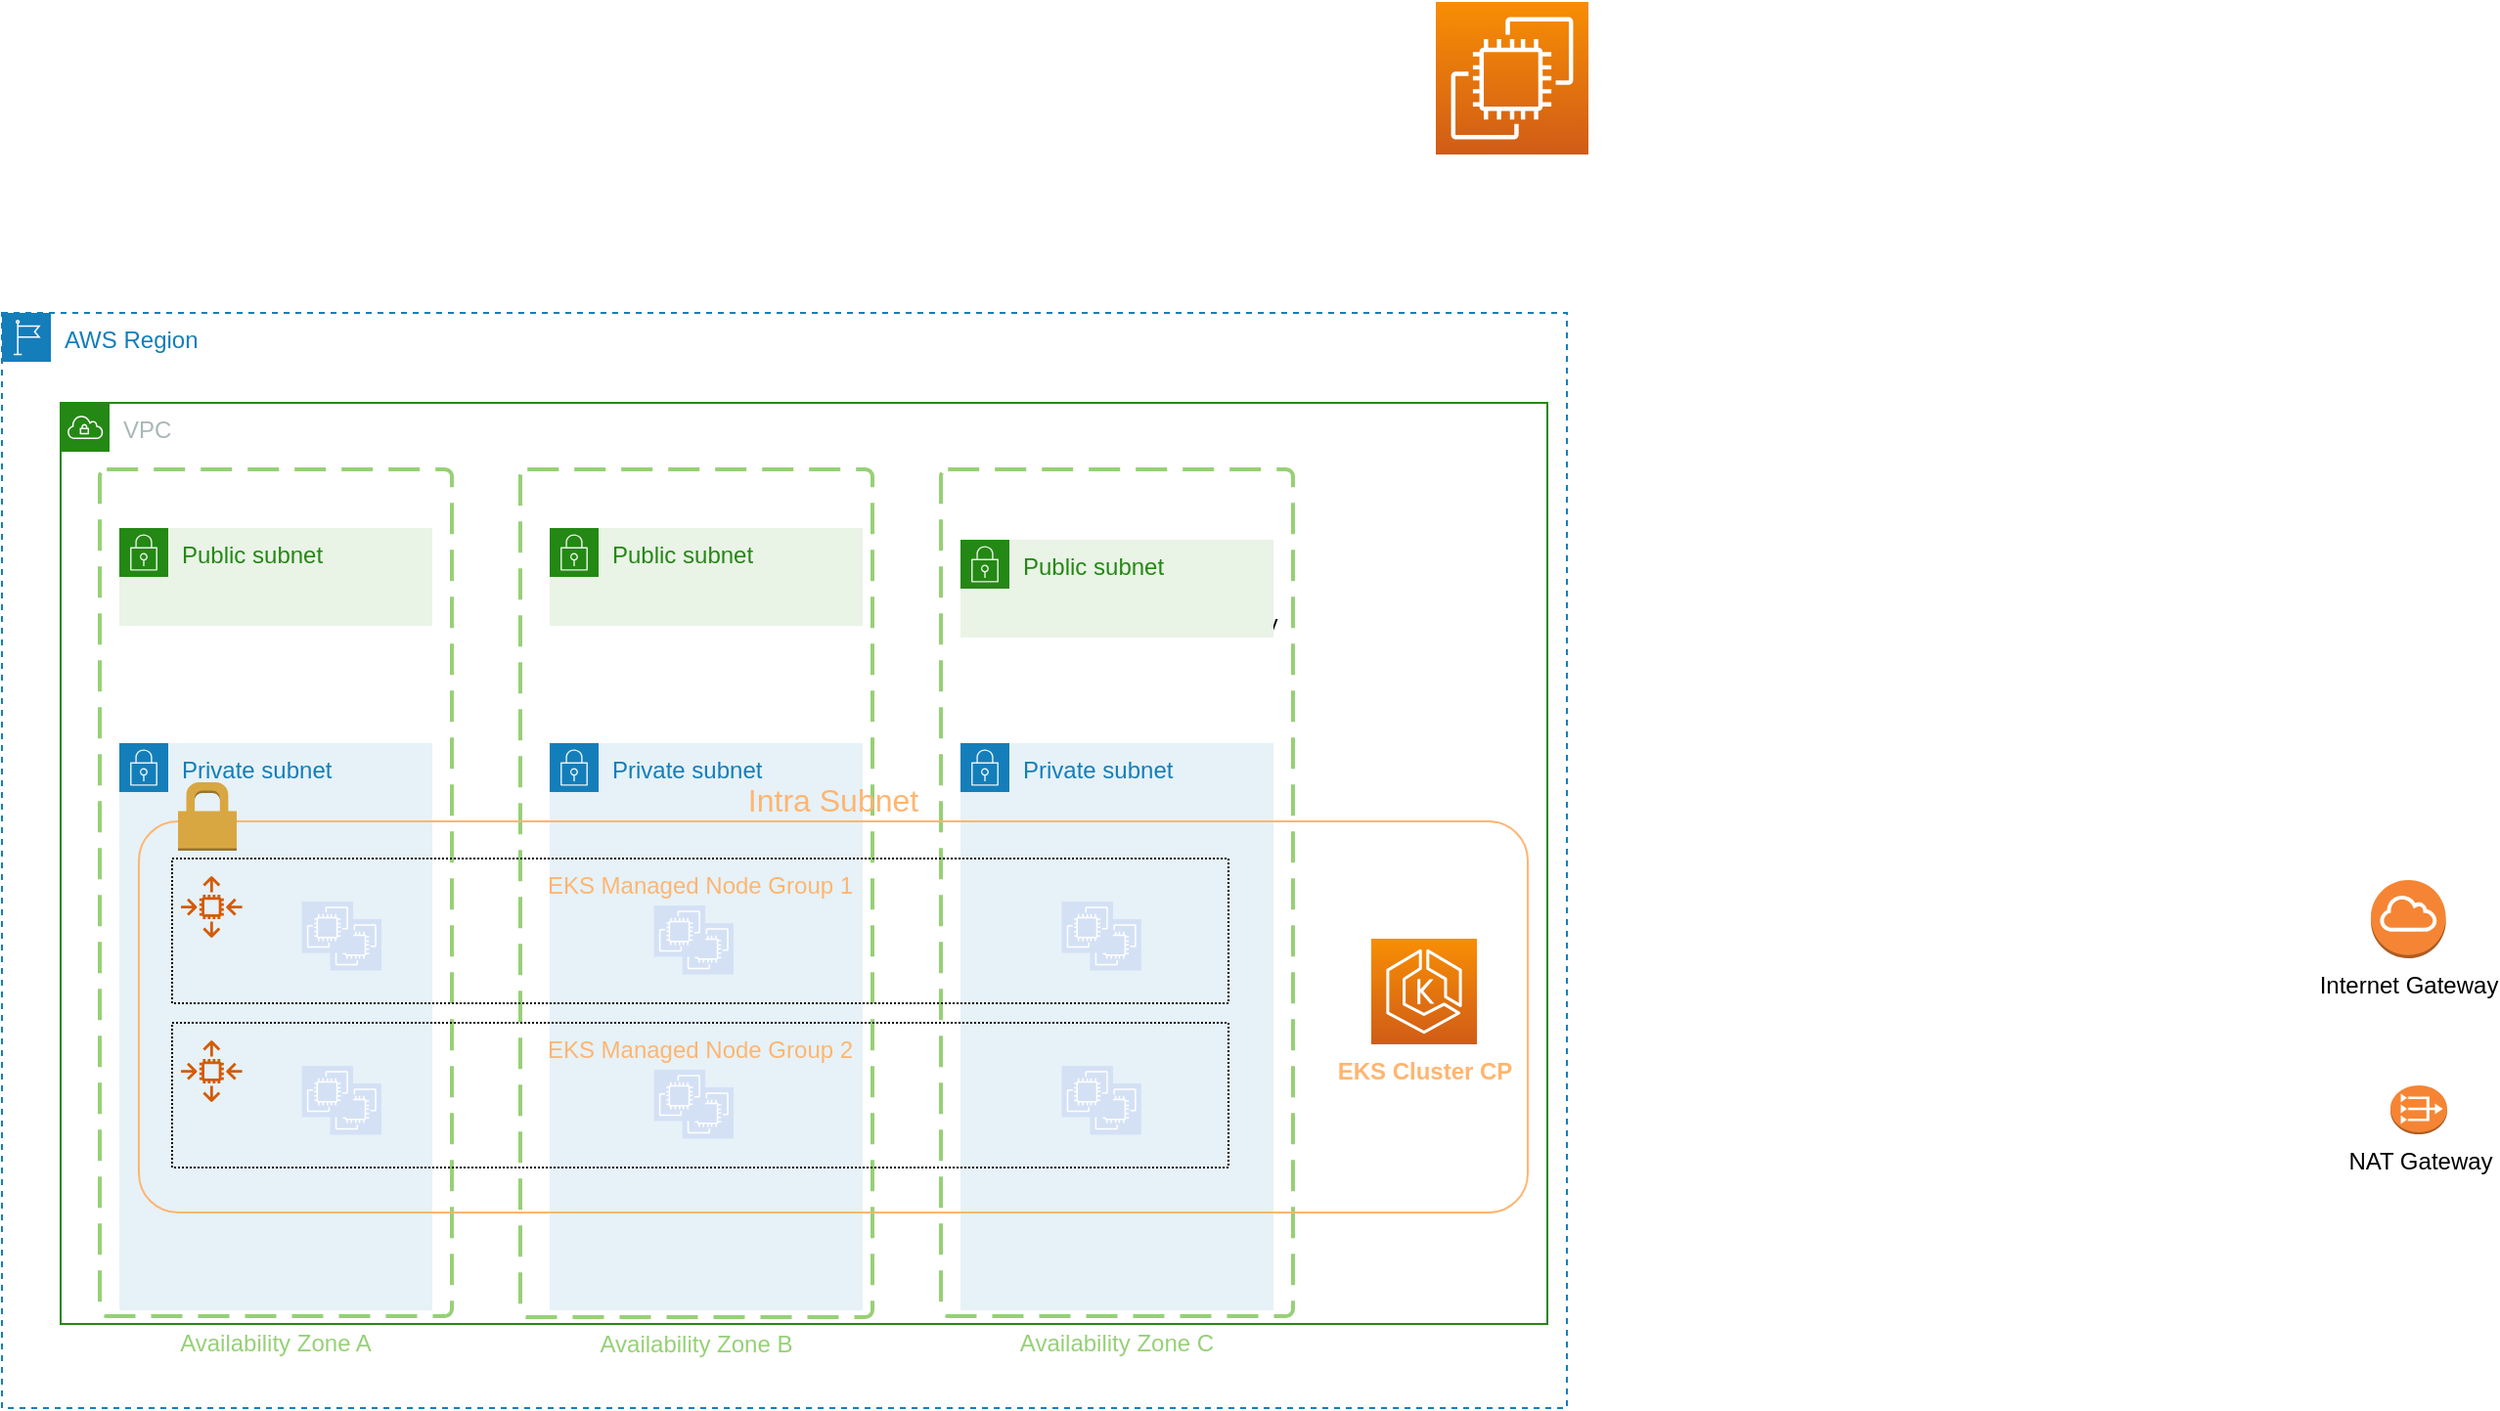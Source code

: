 <mxfile version="21.6.8" type="device">
  <diagram name="Page-1" id="wPoXULx8B1U262dB4w8L">
    <mxGraphModel dx="1026" dy="793" grid="1" gridSize="10" guides="1" tooltips="1" connect="1" arrows="1" fold="1" page="1" pageScale="1" pageWidth="827" pageHeight="1169" math="0" shadow="0">
      <root>
        <mxCell id="0" />
        <mxCell id="1" value="AWS" parent="0" />
        <mxCell id="4SmOJsOpi0GM_USf-FZz-3" value="Availability Zone A" style="rounded=1;arcSize=2;dashed=1;strokeColor=#97D077;fillColor=none;gradientColor=none;dashPattern=8 4;strokeWidth=2;labelPosition=center;verticalLabelPosition=bottom;align=center;verticalAlign=top;fontColor=#97D077;movable=1;resizable=1;rotatable=1;deletable=1;editable=1;locked=0;connectable=1;" parent="1" vertex="1">
          <mxGeometry x="60" y="280" width="180" height="433" as="geometry" />
        </mxCell>
        <mxCell id="4SmOJsOpi0GM_USf-FZz-29" value="" style="edgeStyle=orthogonalEdgeStyle;rounded=0;orthogonalLoop=1;jettySize=auto;html=1;" parent="1" edge="1">
          <mxGeometry relative="1" as="geometry">
            <mxPoint x="210" y="586" as="sourcePoint" />
          </mxGeometry>
        </mxCell>
        <mxCell id="4SmOJsOpi0GM_USf-FZz-2" value="AWS Region" style="points=[[0,0],[0.25,0],[0.5,0],[0.75,0],[1,0],[1,0.25],[1,0.5],[1,0.75],[1,1],[0.75,1],[0.5,1],[0.25,1],[0,1],[0,0.75],[0,0.5],[0,0.25]];outlineConnect=0;gradientColor=none;html=1;whiteSpace=wrap;fontSize=12;fontStyle=0;container=0;pointerEvents=0;collapsible=0;recursiveResize=0;shape=mxgraph.aws4.group;grIcon=mxgraph.aws4.group_region;strokeColor=#147EBA;fillColor=none;verticalAlign=top;align=left;spacingLeft=30;fontColor=#147EBA;dashed=1;" parent="1" vertex="1">
          <mxGeometry x="10" y="200" width="800" height="560" as="geometry" />
        </mxCell>
        <mxCell id="wzN_DMgR0fr9IxpITt3J-39" style="edgeStyle=none;curved=1;rounded=0;orthogonalLoop=1;jettySize=auto;html=1;exitX=1;exitY=0.5;exitDx=0;exitDy=0;fontSize=12;startSize=8;endSize=8;movable=0;resizable=0;rotatable=0;deletable=0;editable=0;locked=1;connectable=0;" edge="1" parent="1" source="4SmOJsOpi0GM_USf-FZz-3" target="4SmOJsOpi0GM_USf-FZz-3">
          <mxGeometry relative="1" as="geometry" />
        </mxCell>
        <mxCell id="wzN_DMgR0fr9IxpITt3J-40" value="Availability Zone C" style="rounded=1;arcSize=2;dashed=1;strokeColor=#97D077;fillColor=none;gradientColor=none;dashPattern=8 4;strokeWidth=2;labelPosition=center;verticalLabelPosition=bottom;align=center;verticalAlign=top;fontColor=#97D077;movable=1;resizable=1;rotatable=1;deletable=1;editable=1;locked=0;connectable=1;" vertex="1" parent="1">
          <mxGeometry x="490" y="280" width="180" height="433" as="geometry" />
        </mxCell>
        <mxCell id="wzN_DMgR0fr9IxpITt3J-41" value="Availability Zone B" style="rounded=1;arcSize=2;dashed=1;strokeColor=#97D077;fillColor=none;gradientColor=none;dashPattern=8 4;strokeWidth=2;labelPosition=center;verticalLabelPosition=bottom;align=center;verticalAlign=top;fontColor=#97D077;movable=1;resizable=1;rotatable=1;deletable=1;editable=1;locked=0;connectable=1;" vertex="1" parent="1">
          <mxGeometry x="275" y="280" width="180" height="433.5" as="geometry" />
        </mxCell>
        <mxCell id="wzN_DMgR0fr9IxpITt3J-86" value="NAT Gateway" style="outlineConnect=0;dashed=0;verticalLabelPosition=bottom;verticalAlign=top;align=center;html=1;shape=mxgraph.aws3.vpc_nat_gateway;fillColor=#F58534;gradientColor=none;" vertex="1" parent="1">
          <mxGeometry x="1231" y="595" width="29" height="25" as="geometry" />
        </mxCell>
        <mxCell id="wzN_DMgR0fr9IxpITt3J-87" value="" style="sketch=0;points=[[0,0,0],[0.25,0,0],[0.5,0,0],[0.75,0,0],[1,0,0],[0,1,0],[0.25,1,0],[0.5,1,0],[0.75,1,0],[1,1,0],[0,0.25,0],[0,0.5,0],[0,0.75,0],[1,0.25,0],[1,0.5,0],[1,0.75,0]];outlineConnect=0;fontColor=#232F3E;gradientColor=#F78E04;gradientDirection=north;fillColor=#D05C17;strokeColor=#ffffff;dashed=0;verticalLabelPosition=bottom;verticalAlign=top;align=center;html=1;fontSize=12;fontStyle=0;aspect=fixed;shape=mxgraph.aws4.resourceIcon;resIcon=mxgraph.aws4.ec2;" vertex="1" parent="1">
          <mxGeometry x="743" y="41" width="78" height="78" as="geometry" />
        </mxCell>
        <mxCell id="4SmOJsOpi0GM_USf-FZz-65" value="VPC" parent="0" />
        <mxCell id="4SmOJsOpi0GM_USf-FZz-8" value="Private subnet" style="points=[[0,0],[0.25,0],[0.5,0],[0.75,0],[1,0],[1,0.25],[1,0.5],[1,0.75],[1,1],[0.75,1],[0.5,1],[0.25,1],[0,1],[0,0.75],[0,0.5],[0,0.25]];outlineConnect=0;gradientColor=none;html=1;whiteSpace=wrap;fontSize=12;fontStyle=0;container=1;pointerEvents=0;collapsible=0;recursiveResize=0;shape=mxgraph.aws4.group;grIcon=mxgraph.aws4.group_security_group;grStroke=0;strokeColor=#147EBA;fillColor=#E6F2F8;verticalAlign=top;align=left;spacingLeft=30;fontColor=#147EBA;dashed=0;" parent="4SmOJsOpi0GM_USf-FZz-65" vertex="1">
          <mxGeometry x="70" y="420" width="160" height="290" as="geometry" />
        </mxCell>
        <mxCell id="4SmOJsOpi0GM_USf-FZz-14" value="NAT Gateway" style="outlineConnect=0;dashed=0;verticalLabelPosition=bottom;verticalAlign=top;align=center;html=1;shape=mxgraph.aws3.vpc_nat_gateway;fillColor=#F58534;gradientColor=none;" parent="4SmOJsOpi0GM_USf-FZz-65" vertex="1">
          <mxGeometry x="610" y="320" width="29" height="25" as="geometry" />
        </mxCell>
        <mxCell id="4SmOJsOpi0GM_USf-FZz-5" value="VPC" style="points=[[0,0],[0.25,0],[0.5,0],[0.75,0],[1,0],[1,0.25],[1,0.5],[1,0.75],[1,1],[0.75,1],[0.5,1],[0.25,1],[0,1],[0,0.75],[0,0.5],[0,0.25]];outlineConnect=0;gradientColor=none;html=1;whiteSpace=wrap;fontSize=12;fontStyle=0;container=1;pointerEvents=0;collapsible=0;recursiveResize=0;shape=mxgraph.aws4.group;grIcon=mxgraph.aws4.group_vpc;strokeColor=#248814;fillColor=none;verticalAlign=top;align=left;spacingLeft=30;fontColor=#AAB7B8;dashed=0;" parent="4SmOJsOpi0GM_USf-FZz-65" vertex="1">
          <mxGeometry x="40" y="246" width="760" height="471" as="geometry" />
        </mxCell>
        <mxCell id="wzN_DMgR0fr9IxpITt3J-80" value="Public subnet" style="points=[[0,0],[0.25,0],[0.5,0],[0.75,0],[1,0],[1,0.25],[1,0.5],[1,0.75],[1,1],[0.75,1],[0.5,1],[0.25,1],[0,1],[0,0.75],[0,0.5],[0,0.25]];outlineConnect=0;gradientColor=none;html=1;whiteSpace=wrap;fontSize=12;fontStyle=0;container=1;pointerEvents=0;collapsible=0;recursiveResize=0;shape=mxgraph.aws4.group;grIcon=mxgraph.aws4.group_security_group;grStroke=0;strokeColor=#248814;fillColor=#E9F3E6;verticalAlign=top;align=left;spacingLeft=30;fontColor=#248814;dashed=0;" vertex="1" parent="4SmOJsOpi0GM_USf-FZz-5">
          <mxGeometry x="460" y="70" width="160" height="50" as="geometry" />
        </mxCell>
        <mxCell id="4SmOJsOpi0GM_USf-FZz-6" value="Internet Gateway" style="outlineConnect=0;dashed=0;verticalLabelPosition=bottom;verticalAlign=top;align=center;html=1;shape=mxgraph.aws3.internet_gateway;fillColor=#F58534;gradientColor=none;" parent="4SmOJsOpi0GM_USf-FZz-65" vertex="1">
          <mxGeometry x="1221" y="490" width="38.33" height="40" as="geometry" />
        </mxCell>
        <mxCell id="wzN_DMgR0fr9IxpITt3J-79" value="Private subnet" style="points=[[0,0],[0.25,0],[0.5,0],[0.75,0],[1,0],[1,0.25],[1,0.5],[1,0.75],[1,1],[0.75,1],[0.5,1],[0.25,1],[0,1],[0,0.75],[0,0.5],[0,0.25]];outlineConnect=0;gradientColor=none;html=1;whiteSpace=wrap;fontSize=12;fontStyle=0;container=1;pointerEvents=0;collapsible=0;recursiveResize=0;shape=mxgraph.aws4.group;grIcon=mxgraph.aws4.group_security_group;grStroke=0;strokeColor=#147EBA;fillColor=#E6F2F8;verticalAlign=top;align=left;spacingLeft=30;fontColor=#147EBA;dashed=0;" vertex="1" parent="4SmOJsOpi0GM_USf-FZz-65">
          <mxGeometry x="500" y="420" width="160" height="290" as="geometry" />
        </mxCell>
        <mxCell id="wzN_DMgR0fr9IxpITt3J-77" value="Private subnet" style="points=[[0,0],[0.25,0],[0.5,0],[0.75,0],[1,0],[1,0.25],[1,0.5],[1,0.75],[1,1],[0.75,1],[0.5,1],[0.25,1],[0,1],[0,0.75],[0,0.5],[0,0.25]];outlineConnect=0;gradientColor=none;html=1;whiteSpace=wrap;fontSize=12;fontStyle=0;container=1;pointerEvents=0;collapsible=0;recursiveResize=0;shape=mxgraph.aws4.group;grIcon=mxgraph.aws4.group_security_group;grStroke=0;strokeColor=#147EBA;fillColor=#E6F2F8;verticalAlign=top;align=left;spacingLeft=30;fontColor=#147EBA;dashed=0;" vertex="1" parent="4SmOJsOpi0GM_USf-FZz-65">
          <mxGeometry x="290" y="420" width="160" height="290" as="geometry" />
        </mxCell>
        <mxCell id="wzN_DMgR0fr9IxpITt3J-78" value="Public subnet" style="points=[[0,0],[0.25,0],[0.5,0],[0.75,0],[1,0],[1,0.25],[1,0.5],[1,0.75],[1,1],[0.75,1],[0.5,1],[0.25,1],[0,1],[0,0.75],[0,0.5],[0,0.25]];outlineConnect=0;gradientColor=none;html=1;whiteSpace=wrap;fontSize=12;fontStyle=0;container=1;pointerEvents=0;collapsible=0;recursiveResize=0;shape=mxgraph.aws4.group;grIcon=mxgraph.aws4.group_security_group;grStroke=0;strokeColor=#248814;fillColor=#E9F3E6;verticalAlign=top;align=left;spacingLeft=30;fontColor=#248814;dashed=0;" vertex="1" parent="4SmOJsOpi0GM_USf-FZz-65">
          <mxGeometry x="290" y="310" width="160" height="50" as="geometry" />
        </mxCell>
        <mxCell id="wzN_DMgR0fr9IxpITt3J-82" value="Public subnet" style="points=[[0,0],[0.25,0],[0.5,0],[0.75,0],[1,0],[1,0.25],[1,0.5],[1,0.75],[1,1],[0.75,1],[0.5,1],[0.25,1],[0,1],[0,0.75],[0,0.5],[0,0.25]];outlineConnect=0;gradientColor=none;html=1;whiteSpace=wrap;fontSize=12;fontStyle=0;container=1;pointerEvents=0;collapsible=0;recursiveResize=0;shape=mxgraph.aws4.group;grIcon=mxgraph.aws4.group_security_group;grStroke=0;strokeColor=#248814;fillColor=#E9F3E6;verticalAlign=top;align=left;spacingLeft=30;fontColor=#248814;dashed=0;" vertex="1" parent="4SmOJsOpi0GM_USf-FZz-65">
          <mxGeometry x="70" y="310" width="160" height="50" as="geometry" />
        </mxCell>
        <mxCell id="wzN_DMgR0fr9IxpITt3J-84" value="Intra Subnet" style="rounded=1;arcSize=10;dashed=0;fillColor=none;gradientColor=none;strokeWidth=1;fontSize=16;verticalAlign=bottom;labelPosition=center;verticalLabelPosition=top;align=center;fontColor=#FFB570;strokeColor=#FFB570;" vertex="1" parent="4SmOJsOpi0GM_USf-FZz-65">
          <mxGeometry x="80" y="460" width="710" height="200" as="geometry" />
        </mxCell>
        <mxCell id="wzN_DMgR0fr9IxpITt3J-85" value="" style="dashed=0;html=1;shape=mxgraph.aws3.permissions;fillColor=#D9A741;gradientColor=none;dashed=0;fontSize=16;" vertex="1" parent="4SmOJsOpi0GM_USf-FZz-65">
          <mxGeometry x="100" y="440" width="30" height="35" as="geometry" />
        </mxCell>
        <mxCell id="4SmOJsOpi0GM_USf-FZz-62" value="EKS" parent="0" />
        <mxCell id="4SmOJsOpi0GM_USf-FZz-15" value="&lt;b&gt;&lt;font color=&quot;#ffb570&quot;&gt;EKS Cluster CP&lt;/font&gt;&lt;/b&gt;" style="sketch=0;points=[[0,0,0],[0.25,0,0],[0.5,0,0],[0.75,0,0],[1,0,0],[0,1,0],[0.25,1,0],[0.5,1,0],[0.75,1,0],[1,1,0],[0,0.25,0],[0,0.5,0],[0,0.75,0],[1,0.25,0],[1,0.5,0],[1,0.75,0]];outlineConnect=0;fontColor=#232F3E;gradientColor=#F78E04;gradientDirection=north;fillColor=#D05C17;strokeColor=#ffffff;dashed=0;verticalLabelPosition=bottom;verticalAlign=top;align=center;html=1;fontSize=12;fontStyle=0;aspect=fixed;shape=mxgraph.aws4.resourceIcon;resIcon=mxgraph.aws4.eks;" parent="4SmOJsOpi0GM_USf-FZz-62" vertex="1">
          <mxGeometry x="709.999" y="520" width="54" height="54" as="geometry" />
        </mxCell>
        <mxCell id="wzN_DMgR0fr9IxpITt3J-63" value="" style="group" vertex="1" connectable="0" parent="4SmOJsOpi0GM_USf-FZz-62">
          <mxGeometry x="97" y="479" width="540" height="89" as="geometry" />
        </mxCell>
        <mxCell id="wzN_DMgR0fr9IxpITt3J-55" value="" style="group" vertex="1" connectable="0" parent="wzN_DMgR0fr9IxpITt3J-63">
          <mxGeometry x="66.317" y="22" width="220.703" height="38.692" as="geometry" />
        </mxCell>
        <mxCell id="wzN_DMgR0fr9IxpITt3J-47" value="" style="group" vertex="1" connectable="0" parent="wzN_DMgR0fr9IxpITt3J-55">
          <mxGeometry x="180" y="2" width="40.703" height="36.692" as="geometry" />
        </mxCell>
        <mxCell id="wzN_DMgR0fr9IxpITt3J-48" value="" style="sketch=0;points=[[0,0,0],[0.25,0,0],[0.5,0,0],[0.75,0,0],[1,0,0],[0,1,0],[0.25,1,0],[0.5,1,0],[0.75,1,0],[1,1,0],[0,0.25,0],[0,0.5,0],[0,0.75,0],[1,0.25,0],[1,0.5,0],[1,0.75,0]];outlineConnect=0;fontColor=#232F3E;gradientColor=#D4E1F5;gradientDirection=north;fillColor=#D4E1F5;strokeColor=#ffffff;dashed=0;verticalLabelPosition=bottom;verticalAlign=top;align=center;html=1;fontSize=12;fontStyle=0;aspect=fixed;shape=mxgraph.aws4.resourceIcon;resIcon=mxgraph.aws4.ec2;" vertex="1" parent="wzN_DMgR0fr9IxpITt3J-47">
          <mxGeometry x="14.468" y="9" width="26.235" height="26.235" as="geometry" />
        </mxCell>
        <mxCell id="wzN_DMgR0fr9IxpITt3J-49" value="" style="sketch=0;points=[[0,0,0],[0.25,0,0],[0.5,0,0],[0.75,0,0],[1,0,0],[0,1,0],[0.25,1,0],[0.5,1,0],[0.75,1,0],[1,1,0],[0,0.25,0],[0,0.5,0],[0,0.75,0],[1,0.25,0],[1,0.5,0],[1,0.75,0]];outlineConnect=0;fontColor=#232F3E;gradientColor=#D4E1F5;gradientDirection=north;fillColor=#D4E1F5;strokeColor=#ffffff;dashed=0;verticalLabelPosition=bottom;verticalAlign=top;align=center;html=1;fontSize=12;fontStyle=0;aspect=fixed;shape=mxgraph.aws4.resourceIcon;resIcon=mxgraph.aws4.ec2;" vertex="1" parent="wzN_DMgR0fr9IxpITt3J-47">
          <mxGeometry width="26.235" height="26.235" as="geometry" />
        </mxCell>
        <mxCell id="wzN_DMgR0fr9IxpITt3J-52" value="" style="group" vertex="1" connectable="0" parent="wzN_DMgR0fr9IxpITt3J-55">
          <mxGeometry width="40.703" height="36.692" as="geometry" />
        </mxCell>
        <mxCell id="wzN_DMgR0fr9IxpITt3J-53" value="" style="sketch=0;points=[[0,0,0],[0.25,0,0],[0.5,0,0],[0.75,0,0],[1,0,0],[0,1,0],[0.25,1,0],[0.5,1,0],[0.75,1,0],[1,1,0],[0,0.25,0],[0,0.5,0],[0,0.75,0],[1,0.25,0],[1,0.5,0],[1,0.75,0]];outlineConnect=0;fontColor=#232F3E;gradientColor=#D4E1F5;gradientDirection=north;fillColor=#D4E1F5;strokeColor=#ffffff;dashed=0;verticalLabelPosition=bottom;verticalAlign=top;align=center;html=1;fontSize=12;fontStyle=0;aspect=fixed;shape=mxgraph.aws4.resourceIcon;resIcon=mxgraph.aws4.ec2;" vertex="1" parent="wzN_DMgR0fr9IxpITt3J-52">
          <mxGeometry x="14.468" y="9" width="26.235" height="26.235" as="geometry" />
        </mxCell>
        <mxCell id="wzN_DMgR0fr9IxpITt3J-54" value="" style="sketch=0;points=[[0,0,0],[0.25,0,0],[0.5,0,0],[0.75,0,0],[1,0,0],[0,1,0],[0.25,1,0],[0.5,1,0],[0.75,1,0],[1,1,0],[0,0.25,0],[0,0.5,0],[0,0.75,0],[1,0.25,0],[1,0.5,0],[1,0.75,0]];outlineConnect=0;fontColor=#232F3E;gradientColor=#D4E1F5;gradientDirection=north;fillColor=#D4E1F5;strokeColor=#ffffff;dashed=0;verticalLabelPosition=bottom;verticalAlign=top;align=center;html=1;fontSize=12;fontStyle=0;aspect=fixed;shape=mxgraph.aws4.resourceIcon;resIcon=mxgraph.aws4.ec2;" vertex="1" parent="wzN_DMgR0fr9IxpITt3J-52">
          <mxGeometry width="26.235" height="26.235" as="geometry" />
        </mxCell>
        <mxCell id="wzN_DMgR0fr9IxpITt3J-43" value="" style="group" vertex="1" connectable="0" parent="wzN_DMgR0fr9IxpITt3J-63">
          <mxGeometry x="454.738" y="22" width="40.703" height="36.692" as="geometry" />
        </mxCell>
        <mxCell id="4SmOJsOpi0GM_USf-FZz-24" value="" style="sketch=0;points=[[0,0,0],[0.25,0,0],[0.5,0,0],[0.75,0,0],[1,0,0],[0,1,0],[0.25,1,0],[0.5,1,0],[0.75,1,0],[1,1,0],[0,0.25,0],[0,0.5,0],[0,0.75,0],[1,0.25,0],[1,0.5,0],[1,0.75,0]];outlineConnect=0;fontColor=#232F3E;gradientColor=#D4E1F5;gradientDirection=north;fillColor=#D4E1F5;strokeColor=#ffffff;dashed=0;verticalLabelPosition=bottom;verticalAlign=top;align=center;html=1;fontSize=12;fontStyle=0;aspect=fixed;shape=mxgraph.aws4.resourceIcon;resIcon=mxgraph.aws4.ec2;" parent="wzN_DMgR0fr9IxpITt3J-43" vertex="1">
          <mxGeometry x="14.468" y="9" width="26.235" height="26.235" as="geometry" />
        </mxCell>
        <mxCell id="4SmOJsOpi0GM_USf-FZz-25" value="" style="sketch=0;points=[[0,0,0],[0.25,0,0],[0.5,0,0],[0.75,0,0],[1,0,0],[0,1,0],[0.25,1,0],[0.5,1,0],[0.75,1,0],[1,1,0],[0,0.25,0],[0,0.5,0],[0,0.75,0],[1,0.25,0],[1,0.5,0],[1,0.75,0]];outlineConnect=0;fontColor=#232F3E;gradientColor=#D4E1F5;gradientDirection=north;fillColor=#D4E1F5;strokeColor=#ffffff;dashed=0;verticalLabelPosition=bottom;verticalAlign=top;align=center;html=1;fontSize=12;fontStyle=0;aspect=fixed;shape=mxgraph.aws4.resourceIcon;resIcon=mxgraph.aws4.ec2;" parent="wzN_DMgR0fr9IxpITt3J-43" vertex="1">
          <mxGeometry width="26.235" height="26.235" as="geometry" />
        </mxCell>
        <mxCell id="wzN_DMgR0fr9IxpITt3J-30" value="" style="sketch=0;outlineConnect=0;fontColor=#232F3E;gradientColor=none;fillColor=#D45B07;strokeColor=none;dashed=0;verticalLabelPosition=bottom;verticalAlign=top;align=center;html=1;fontSize=12;fontStyle=0;aspect=fixed;pointerEvents=1;shape=mxgraph.aws4.auto_scaling2;" vertex="1" parent="wzN_DMgR0fr9IxpITt3J-63">
          <mxGeometry x="4.427" y="9" width="31.482" height="31.482" as="geometry" />
        </mxCell>
        <mxCell id="wzN_DMgR0fr9IxpITt3J-26" value="EKS Managed Node Group 1" style="group;strokeColor=default;dashed=1;dashPattern=1 1;container=0;fontColor=#FFB570;" vertex="1" connectable="0" parent="wzN_DMgR0fr9IxpITt3J-63">
          <mxGeometry width="540" height="74" as="geometry" />
        </mxCell>
        <mxCell id="wzN_DMgR0fr9IxpITt3J-64" value="" style="group" vertex="1" connectable="0" parent="4SmOJsOpi0GM_USf-FZz-62">
          <mxGeometry x="97" y="563" width="540" height="74" as="geometry" />
        </mxCell>
        <mxCell id="wzN_DMgR0fr9IxpITt3J-65" value="" style="group" vertex="1" connectable="0" parent="wzN_DMgR0fr9IxpITt3J-64">
          <mxGeometry x="66.317" y="22" width="220.703" height="38.692" as="geometry" />
        </mxCell>
        <mxCell id="wzN_DMgR0fr9IxpITt3J-66" value="" style="group" vertex="1" connectable="0" parent="wzN_DMgR0fr9IxpITt3J-65">
          <mxGeometry x="180" y="2" width="40.703" height="36.692" as="geometry" />
        </mxCell>
        <mxCell id="wzN_DMgR0fr9IxpITt3J-67" value="" style="sketch=0;points=[[0,0,0],[0.25,0,0],[0.5,0,0],[0.75,0,0],[1,0,0],[0,1,0],[0.25,1,0],[0.5,1,0],[0.75,1,0],[1,1,0],[0,0.25,0],[0,0.5,0],[0,0.75,0],[1,0.25,0],[1,0.5,0],[1,0.75,0]];outlineConnect=0;fontColor=#232F3E;gradientColor=#D4E1F5;gradientDirection=north;fillColor=#D4E1F5;strokeColor=#ffffff;dashed=0;verticalLabelPosition=bottom;verticalAlign=top;align=center;html=1;fontSize=12;fontStyle=0;aspect=fixed;shape=mxgraph.aws4.resourceIcon;resIcon=mxgraph.aws4.ec2;" vertex="1" parent="wzN_DMgR0fr9IxpITt3J-66">
          <mxGeometry x="14.468" y="9" width="26.235" height="26.235" as="geometry" />
        </mxCell>
        <mxCell id="wzN_DMgR0fr9IxpITt3J-68" value="" style="sketch=0;points=[[0,0,0],[0.25,0,0],[0.5,0,0],[0.75,0,0],[1,0,0],[0,1,0],[0.25,1,0],[0.5,1,0],[0.75,1,0],[1,1,0],[0,0.25,0],[0,0.5,0],[0,0.75,0],[1,0.25,0],[1,0.5,0],[1,0.75,0]];outlineConnect=0;fontColor=#232F3E;gradientColor=#D4E1F5;gradientDirection=north;fillColor=#D4E1F5;strokeColor=#ffffff;dashed=0;verticalLabelPosition=bottom;verticalAlign=top;align=center;html=1;fontSize=12;fontStyle=0;aspect=fixed;shape=mxgraph.aws4.resourceIcon;resIcon=mxgraph.aws4.ec2;" vertex="1" parent="wzN_DMgR0fr9IxpITt3J-66">
          <mxGeometry width="26.235" height="26.235" as="geometry" />
        </mxCell>
        <mxCell id="wzN_DMgR0fr9IxpITt3J-69" value="" style="group" vertex="1" connectable="0" parent="wzN_DMgR0fr9IxpITt3J-65">
          <mxGeometry width="40.703" height="36.692" as="geometry" />
        </mxCell>
        <mxCell id="wzN_DMgR0fr9IxpITt3J-70" value="" style="sketch=0;points=[[0,0,0],[0.25,0,0],[0.5,0,0],[0.75,0,0],[1,0,0],[0,1,0],[0.25,1,0],[0.5,1,0],[0.75,1,0],[1,1,0],[0,0.25,0],[0,0.5,0],[0,0.75,0],[1,0.25,0],[1,0.5,0],[1,0.75,0]];outlineConnect=0;fontColor=#232F3E;gradientColor=#D4E1F5;gradientDirection=north;fillColor=#D4E1F5;strokeColor=#ffffff;dashed=0;verticalLabelPosition=bottom;verticalAlign=top;align=center;html=1;fontSize=12;fontStyle=0;aspect=fixed;shape=mxgraph.aws4.resourceIcon;resIcon=mxgraph.aws4.ec2;" vertex="1" parent="wzN_DMgR0fr9IxpITt3J-69">
          <mxGeometry x="14.468" y="9" width="26.235" height="26.235" as="geometry" />
        </mxCell>
        <mxCell id="wzN_DMgR0fr9IxpITt3J-71" value="" style="sketch=0;points=[[0,0,0],[0.25,0,0],[0.5,0,0],[0.75,0,0],[1,0,0],[0,1,0],[0.25,1,0],[0.5,1,0],[0.75,1,0],[1,1,0],[0,0.25,0],[0,0.5,0],[0,0.75,0],[1,0.25,0],[1,0.5,0],[1,0.75,0]];outlineConnect=0;fontColor=#232F3E;gradientColor=#D4E1F5;gradientDirection=north;fillColor=#D4E1F5;strokeColor=#ffffff;dashed=0;verticalLabelPosition=bottom;verticalAlign=top;align=center;html=1;fontSize=12;fontStyle=0;aspect=fixed;shape=mxgraph.aws4.resourceIcon;resIcon=mxgraph.aws4.ec2;" vertex="1" parent="wzN_DMgR0fr9IxpITt3J-69">
          <mxGeometry width="26.235" height="26.235" as="geometry" />
        </mxCell>
        <mxCell id="wzN_DMgR0fr9IxpITt3J-72" value="" style="group" vertex="1" connectable="0" parent="wzN_DMgR0fr9IxpITt3J-64">
          <mxGeometry x="454.738" y="22" width="40.703" height="36.692" as="geometry" />
        </mxCell>
        <mxCell id="wzN_DMgR0fr9IxpITt3J-73" value="" style="sketch=0;points=[[0,0,0],[0.25,0,0],[0.5,0,0],[0.75,0,0],[1,0,0],[0,1,0],[0.25,1,0],[0.5,1,0],[0.75,1,0],[1,1,0],[0,0.25,0],[0,0.5,0],[0,0.75,0],[1,0.25,0],[1,0.5,0],[1,0.75,0]];outlineConnect=0;fontColor=#232F3E;gradientColor=#D4E1F5;gradientDirection=north;fillColor=#D4E1F5;strokeColor=#ffffff;dashed=0;verticalLabelPosition=bottom;verticalAlign=top;align=center;html=1;fontSize=12;fontStyle=0;aspect=fixed;shape=mxgraph.aws4.resourceIcon;resIcon=mxgraph.aws4.ec2;" vertex="1" parent="wzN_DMgR0fr9IxpITt3J-72">
          <mxGeometry x="14.468" y="9" width="26.235" height="26.235" as="geometry" />
        </mxCell>
        <mxCell id="wzN_DMgR0fr9IxpITt3J-74" value="" style="sketch=0;points=[[0,0,0],[0.25,0,0],[0.5,0,0],[0.75,0,0],[1,0,0],[0,1,0],[0.25,1,0],[0.5,1,0],[0.75,1,0],[1,1,0],[0,0.25,0],[0,0.5,0],[0,0.75,0],[1,0.25,0],[1,0.5,0],[1,0.75,0]];outlineConnect=0;fontColor=#232F3E;gradientColor=#D4E1F5;gradientDirection=north;fillColor=#D4E1F5;strokeColor=#ffffff;dashed=0;verticalLabelPosition=bottom;verticalAlign=top;align=center;html=1;fontSize=12;fontStyle=0;aspect=fixed;shape=mxgraph.aws4.resourceIcon;resIcon=mxgraph.aws4.ec2;" vertex="1" parent="wzN_DMgR0fr9IxpITt3J-72">
          <mxGeometry width="26.235" height="26.235" as="geometry" />
        </mxCell>
        <mxCell id="wzN_DMgR0fr9IxpITt3J-75" value="" style="sketch=0;outlineConnect=0;fontColor=#232F3E;gradientColor=none;fillColor=#D45B07;strokeColor=none;dashed=0;verticalLabelPosition=bottom;verticalAlign=top;align=center;html=1;fontSize=12;fontStyle=0;aspect=fixed;pointerEvents=1;shape=mxgraph.aws4.auto_scaling2;" vertex="1" parent="wzN_DMgR0fr9IxpITt3J-64">
          <mxGeometry x="4.427" y="9" width="31.482" height="31.482" as="geometry" />
        </mxCell>
        <mxCell id="wzN_DMgR0fr9IxpITt3J-76" value="EKS Managed Node Group 2" style="group;strokeColor=default;dashed=1;dashPattern=1 1;container=0;fontColor=#FFB570;" vertex="1" connectable="0" parent="wzN_DMgR0fr9IxpITt3J-64">
          <mxGeometry width="540" height="74" as="geometry" />
        </mxCell>
      </root>
    </mxGraphModel>
  </diagram>
</mxfile>
